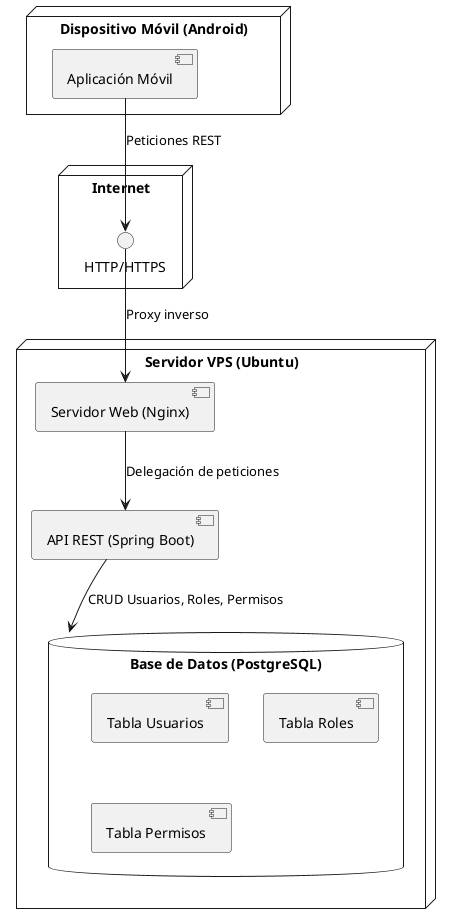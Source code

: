 @startuml
node "Dispositivo Móvil (Android)" {
    [Aplicación Móvil]
}

node "Internet" {
    interface "HTTP/HTTPS" as http
}

node "Servidor VPS (Ubuntu)" {
    [API REST (Spring Boot)]
    [Servidor Web (Nginx)]
    database "Base de Datos (PostgreSQL)" {
        [Tabla Usuarios]
        [Tabla Roles]
        [Tabla Permisos]
    }
}

[Aplicación Móvil] --> http : Peticiones REST
http --> [Servidor Web (Nginx)] : Proxy inverso
[Servidor Web (Nginx)] --> [API REST (Spring Boot)] : Delegación de peticiones
[API REST (Spring Boot)] --> [Base de Datos (PostgreSQL)] : CRUD Usuarios, Roles, Permisos
@enduml
